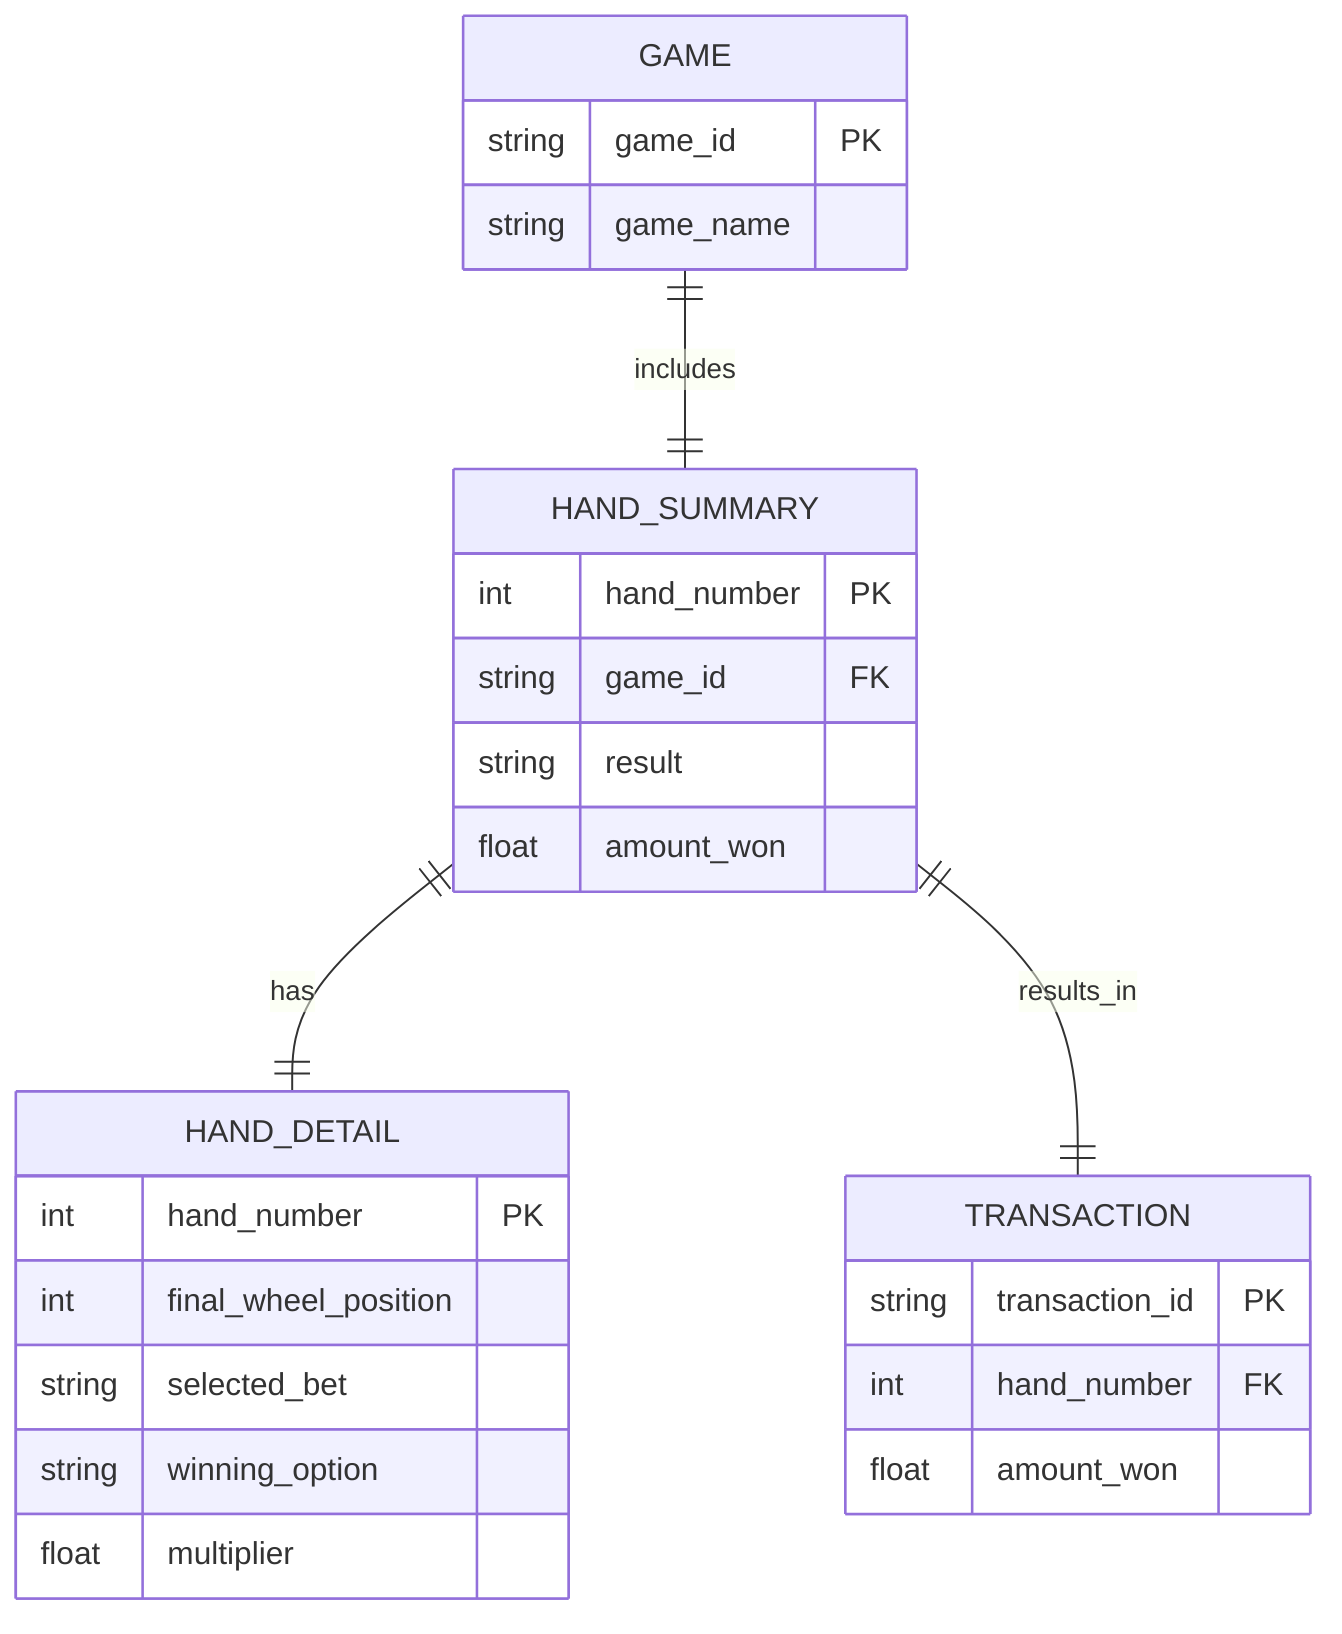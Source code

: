 erDiagram
    GAME {
        string game_id PK
        string game_name
    }

    HAND_SUMMARY {
        int hand_number PK
        string game_id FK
        string result
        float amount_won
    }

    HAND_DETAIL {
        int hand_number PK
        int final_wheel_position
        string selected_bet
        string winning_option
        float multiplier
    }

    TRANSACTION {
        string transaction_id PK
        int hand_number FK
        float amount_won
    }

    GAME ||--|| HAND_SUMMARY : includes
    HAND_SUMMARY ||--|| HAND_DETAIL : has
    HAND_SUMMARY ||--|| TRANSACTION : results_in